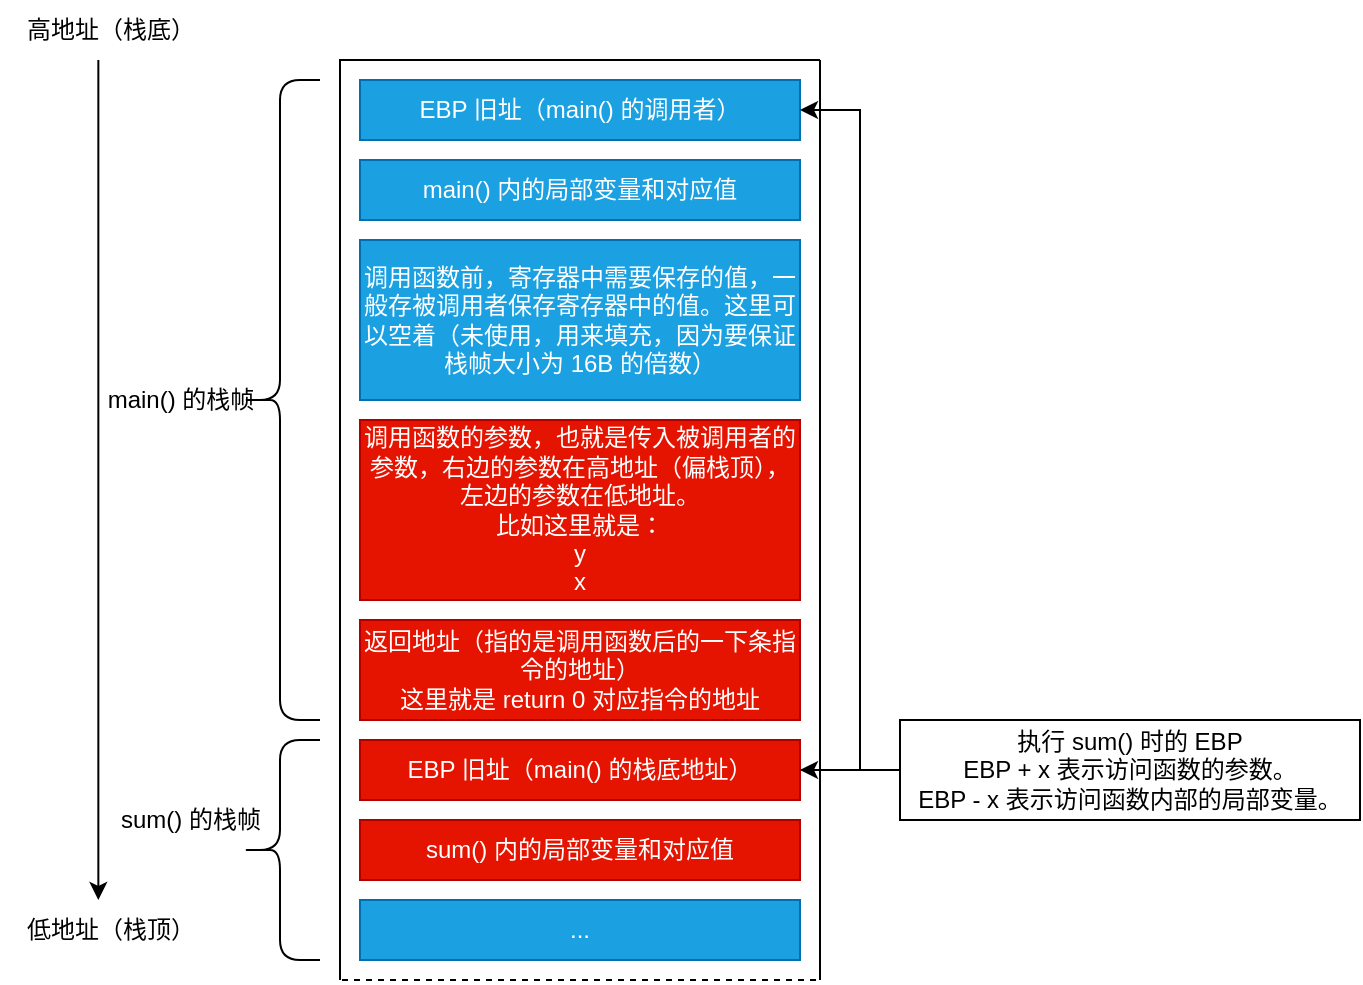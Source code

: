 <mxfile version="23.0.2" type="device">
  <diagram name="第 1 页" id="Pz6pZendhVUhPBIGS2Qg">
    <mxGraphModel dx="902" dy="741" grid="1" gridSize="10" guides="1" tooltips="1" connect="1" arrows="1" fold="1" page="1" pageScale="1" pageWidth="827" pageHeight="1169" math="0" shadow="0">
      <root>
        <mxCell id="0" />
        <mxCell id="1" parent="0" />
        <mxCell id="jzFRUwxAYgY1uE44CHie-3" value="" style="rounded=0;whiteSpace=wrap;html=1;dashed=1;" parent="1" vertex="1">
          <mxGeometry x="240" y="120" width="240" height="460" as="geometry" />
        </mxCell>
        <mxCell id="jzFRUwxAYgY1uE44CHie-4" value="EBP 旧址（main() 的调用者）" style="rounded=0;whiteSpace=wrap;html=1;fillColor=#1ba1e2;fontColor=#ffffff;strokeColor=#006EAF;" parent="1" vertex="1">
          <mxGeometry x="250" y="130" width="220" height="30" as="geometry" />
        </mxCell>
        <mxCell id="jzFRUwxAYgY1uE44CHie-5" value="main() 的栈帧" style="text;html=1;align=center;verticalAlign=middle;resizable=0;points=[];autosize=1;strokeColor=none;fillColor=none;fontSize=12;" parent="1" vertex="1">
          <mxGeometry x="110" y="275" width="100" height="30" as="geometry" />
        </mxCell>
        <mxCell id="jzFRUwxAYgY1uE44CHie-6" value="main() 内的局部变量和对应值" style="rounded=0;whiteSpace=wrap;html=1;fillColor=#1ba1e2;fontColor=#ffffff;strokeColor=#006EAF;" parent="1" vertex="1">
          <mxGeometry x="250" y="170" width="220" height="30" as="geometry" />
        </mxCell>
        <mxCell id="jzFRUwxAYgY1uE44CHie-7" value="调用函数前，寄存器中需要保存的值，一般存被调用者保存寄存器中的值。这里可以空着（未使用，用来填充，因为要保证栈帧大小为 16B 的倍数）" style="rounded=0;whiteSpace=wrap;html=1;fillColor=#1ba1e2;fontColor=#ffffff;strokeColor=#006EAF;" parent="1" vertex="1">
          <mxGeometry x="250" y="210" width="220" height="80" as="geometry" />
        </mxCell>
        <mxCell id="jzFRUwxAYgY1uE44CHie-8" value="" style="endArrow=classic;html=1;rounded=0;" parent="1" edge="1">
          <mxGeometry width="50" height="50" relative="1" as="geometry">
            <mxPoint x="119.17" y="120" as="sourcePoint" />
            <mxPoint x="119.17" y="540" as="targetPoint" />
          </mxGeometry>
        </mxCell>
        <mxCell id="jzFRUwxAYgY1uE44CHie-9" value="高地址（栈底）" style="text;html=1;align=center;verticalAlign=middle;resizable=0;points=[];autosize=1;strokeColor=none;fillColor=none;" parent="1" vertex="1">
          <mxGeometry x="70" y="90" width="110" height="30" as="geometry" />
        </mxCell>
        <mxCell id="jzFRUwxAYgY1uE44CHie-10" value="低地址（栈顶）" style="text;html=1;align=center;verticalAlign=middle;resizable=0;points=[];autosize=1;strokeColor=none;fillColor=none;" parent="1" vertex="1">
          <mxGeometry x="70" y="540" width="110" height="30" as="geometry" />
        </mxCell>
        <mxCell id="w4NcuCcOFthsTrw9A4NJ-1" value="调用函数的参数，也就是传入被调用者的参数，右边的参数在高地址（偏栈顶），左边的参数在低地址。&lt;br&gt;比如这里就是：&lt;br&gt;y&lt;br&gt;x" style="rounded=0;whiteSpace=wrap;html=1;fillColor=#e51400;fontColor=#ffffff;strokeColor=#B20000;" parent="1" vertex="1">
          <mxGeometry x="250" y="300" width="220" height="90" as="geometry" />
        </mxCell>
        <mxCell id="w4NcuCcOFthsTrw9A4NJ-2" value="返回地址（指的是调用函数后的一下条指令的地址）&lt;br&gt;这里就是 return 0 对应指令的地址" style="rounded=0;whiteSpace=wrap;html=1;fillColor=#e51400;strokeColor=#B20000;fontColor=#ffffff;" parent="1" vertex="1">
          <mxGeometry x="250" y="400" width="220" height="50" as="geometry" />
        </mxCell>
        <mxCell id="w4NcuCcOFthsTrw9A4NJ-15" style="edgeStyle=orthogonalEdgeStyle;rounded=0;orthogonalLoop=1;jettySize=auto;html=1;entryX=1;entryY=0.5;entryDx=0;entryDy=0;" parent="1" source="w4NcuCcOFthsTrw9A4NJ-3" target="jzFRUwxAYgY1uE44CHie-4" edge="1">
          <mxGeometry relative="1" as="geometry">
            <Array as="points">
              <mxPoint x="500" y="475" />
              <mxPoint x="500" y="145" />
            </Array>
          </mxGeometry>
        </mxCell>
        <mxCell id="w4NcuCcOFthsTrw9A4NJ-3" value="EBP 旧址（main() 的栈底地址）" style="rounded=0;whiteSpace=wrap;html=1;fillColor=#e51400;fontColor=#ffffff;strokeColor=#B20000;" parent="1" vertex="1">
          <mxGeometry x="250" y="460" width="220" height="30" as="geometry" />
        </mxCell>
        <mxCell id="w4NcuCcOFthsTrw9A4NJ-4" value="..." style="rounded=0;whiteSpace=wrap;html=1;fillColor=#1ba1e2;fontColor=#ffffff;strokeColor=#006EAF;" parent="1" vertex="1">
          <mxGeometry x="250" y="540" width="220" height="30" as="geometry" />
        </mxCell>
        <mxCell id="w4NcuCcOFthsTrw9A4NJ-5" value="" style="endArrow=none;html=1;rounded=0;exitX=0;exitY=1;exitDx=0;exitDy=0;" parent="1" source="jzFRUwxAYgY1uE44CHie-3" edge="1">
          <mxGeometry width="50" height="50" relative="1" as="geometry">
            <mxPoint x="190" y="170" as="sourcePoint" />
            <mxPoint x="240" y="120" as="targetPoint" />
          </mxGeometry>
        </mxCell>
        <mxCell id="w4NcuCcOFthsTrw9A4NJ-6" value="" style="endArrow=none;html=1;rounded=0;entryX=1;entryY=0;entryDx=0;entryDy=0;" parent="1" target="jzFRUwxAYgY1uE44CHie-3" edge="1">
          <mxGeometry width="50" height="50" relative="1" as="geometry">
            <mxPoint x="240" y="120" as="sourcePoint" />
            <mxPoint x="290" y="70" as="targetPoint" />
          </mxGeometry>
        </mxCell>
        <mxCell id="w4NcuCcOFthsTrw9A4NJ-7" value="" style="endArrow=none;html=1;rounded=0;exitX=1;exitY=1;exitDx=0;exitDy=0;" parent="1" source="jzFRUwxAYgY1uE44CHie-3" edge="1">
          <mxGeometry width="50" height="50" relative="1" as="geometry">
            <mxPoint x="430" y="170" as="sourcePoint" />
            <mxPoint x="480" y="120" as="targetPoint" />
          </mxGeometry>
        </mxCell>
        <mxCell id="w4NcuCcOFthsTrw9A4NJ-8" value="" style="shape=curlyBracket;whiteSpace=wrap;html=1;rounded=1;labelPosition=left;verticalLabelPosition=middle;align=right;verticalAlign=middle;" parent="1" vertex="1">
          <mxGeometry x="190" y="130" width="40" height="320" as="geometry" />
        </mxCell>
        <mxCell id="w4NcuCcOFthsTrw9A4NJ-13" value="" style="shape=curlyBracket;whiteSpace=wrap;html=1;rounded=1;labelPosition=left;verticalLabelPosition=middle;align=right;verticalAlign=middle;" parent="1" vertex="1">
          <mxGeometry x="190" y="460" width="40" height="110" as="geometry" />
        </mxCell>
        <mxCell id="w4NcuCcOFthsTrw9A4NJ-14" value="sum() 的栈帧" style="text;html=1;align=center;verticalAlign=middle;resizable=0;points=[];autosize=1;strokeColor=none;fillColor=none;" parent="1" vertex="1">
          <mxGeometry x="120" y="485" width="90" height="30" as="geometry" />
        </mxCell>
        <mxCell id="w4NcuCcOFthsTrw9A4NJ-17" style="edgeStyle=orthogonalEdgeStyle;rounded=0;orthogonalLoop=1;jettySize=auto;html=1;" parent="1" source="w4NcuCcOFthsTrw9A4NJ-16" target="w4NcuCcOFthsTrw9A4NJ-3" edge="1">
          <mxGeometry relative="1" as="geometry" />
        </mxCell>
        <mxCell id="w4NcuCcOFthsTrw9A4NJ-16" value="执行 sum() 时的 EBP&lt;br&gt;&lt;div&gt;EBP + x 表示访问函数的参数。&lt;/div&gt;&lt;div&gt;EBP - x 表示访问函数内部的局部变量。&lt;/div&gt;" style="rounded=0;whiteSpace=wrap;html=1;" parent="1" vertex="1">
          <mxGeometry x="520" y="450" width="230" height="50" as="geometry" />
        </mxCell>
        <mxCell id="sMfdCwaQEdPf0XManJ4k-1" value="sum() 内的局部变量和对应值" style="rounded=0;whiteSpace=wrap;html=1;fillColor=#e51400;fontColor=#ffffff;strokeColor=#B20000;" vertex="1" parent="1">
          <mxGeometry x="250" y="500" width="220" height="30" as="geometry" />
        </mxCell>
      </root>
    </mxGraphModel>
  </diagram>
</mxfile>
